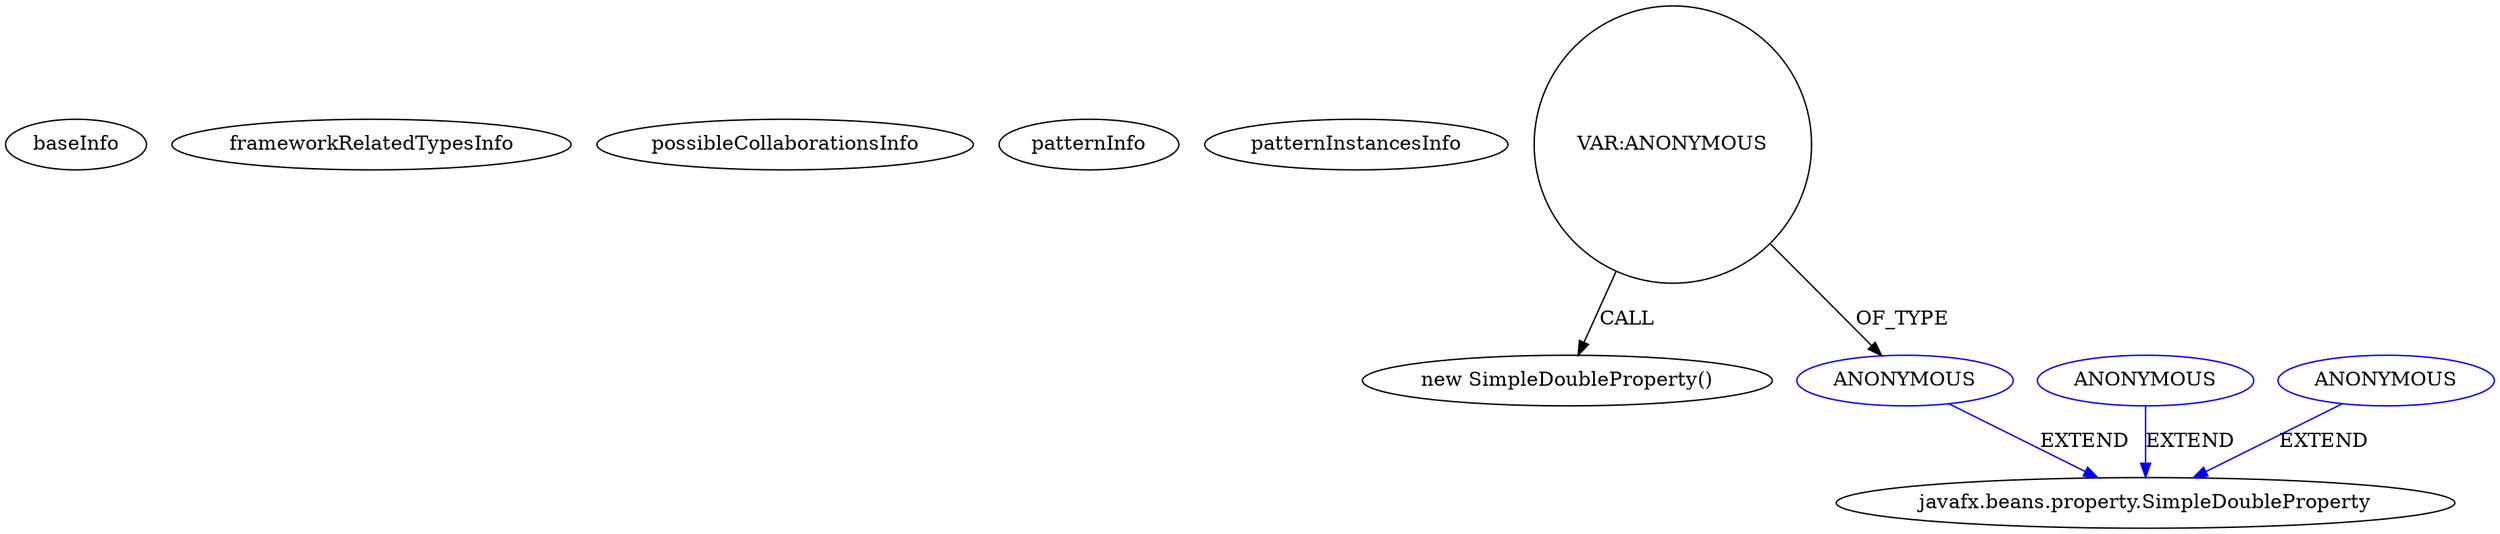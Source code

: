 digraph {
baseInfo[graphId=2607,category="pattern",isAnonymous=false,possibleRelation=false]
frameworkRelatedTypesInfo[]
possibleCollaborationsInfo[]
patternInfo[frequency=2.0,patternRootClient=null]
patternInstancesInfo[0="Jojal-RadialMenu~/Jojal-RadialMenu/RadialMenu-master/src/main/java/fr/jojal/widget/radial/menu/RadialMenu.java~RadialMenu~698",1="Jojal-RadialMenu~/Jojal-RadialMenu/RadialMenu-master/src/main/java/fr/jojal/widget/radial/item/RadialItem.java~RadialItem~690"]
118[label="new SimpleDoubleProperty()",vertexType="CONSTRUCTOR_CALL",isFrameworkType=false]
119[label="VAR:ANONYMOUS",vertexType="VARIABLE_EXPRESION",isFrameworkType=false,shape=circle]
120[label="ANONYMOUS",vertexType="REFERENCE_ANONYMOUS_DECLARATION",isFrameworkType=false,color=blue]
121[label="javafx.beans.property.SimpleDoubleProperty",vertexType="FRAMEWORK_CLASS_TYPE",isFrameworkType=false]
134[label="ANONYMOUS",vertexType="REFERENCE_ANONYMOUS_DECLARATION",isFrameworkType=false,color=blue]
176[label="ANONYMOUS",vertexType="REFERENCE_ANONYMOUS_DECLARATION",isFrameworkType=false,color=blue]
119->118[label="CALL"]
176->121[label="EXTEND",color=blue]
134->121[label="EXTEND",color=blue]
119->120[label="OF_TYPE"]
120->121[label="EXTEND",color=blue]
}

